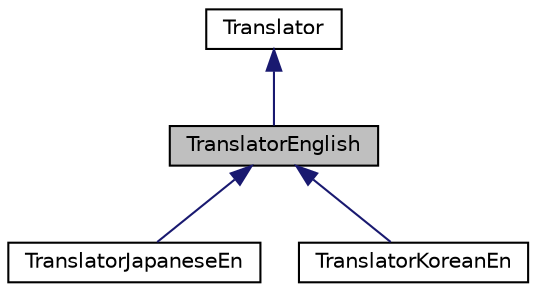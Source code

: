 digraph "TranslatorEnglish"
{
 // INTERACTIVE_SVG=YES
 // LATEX_PDF_SIZE
  edge [fontname="Helvetica",fontsize="10",labelfontname="Helvetica",labelfontsize="10"];
  node [fontname="Helvetica",fontsize="10",shape=record];
  Node1 [label="TranslatorEnglish",height=0.2,width=0.4,color="black", fillcolor="grey75", style="filled", fontcolor="black",tooltip=" "];
  Node2 -> Node1 [dir="back",color="midnightblue",fontsize="10",style="solid",fontname="Helvetica"];
  Node2 [label="Translator",height=0.2,width=0.4,color="black", fillcolor="white", style="filled",URL="$d8/dfb/class_translator.html",tooltip="Abstract base class for all translatable text fragments."];
  Node1 -> Node3 [dir="back",color="midnightblue",fontsize="10",style="solid",fontname="Helvetica"];
  Node3 [label="TranslatorJapaneseEn",height=0.2,width=0.4,color="black", fillcolor="white", style="filled",URL="$d0/d16/class_translator_japanese_en.html",tooltip=" "];
  Node1 -> Node4 [dir="back",color="midnightblue",fontsize="10",style="solid",fontname="Helvetica"];
  Node4 [label="TranslatorKoreanEn",height=0.2,width=0.4,color="black", fillcolor="white", style="filled",URL="$d0/d3a/class_translator_korean_en.html",tooltip=" "];
}
